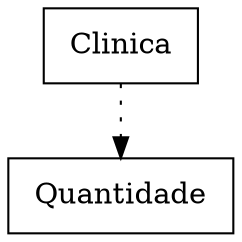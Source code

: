 digraph {
Clinica [ label=" Clinica " shape= box ]
Quantidade [ label=" Quantidade " shape= box ]

"Clinica" -> "Quantidade" [style= dotted ]
}
